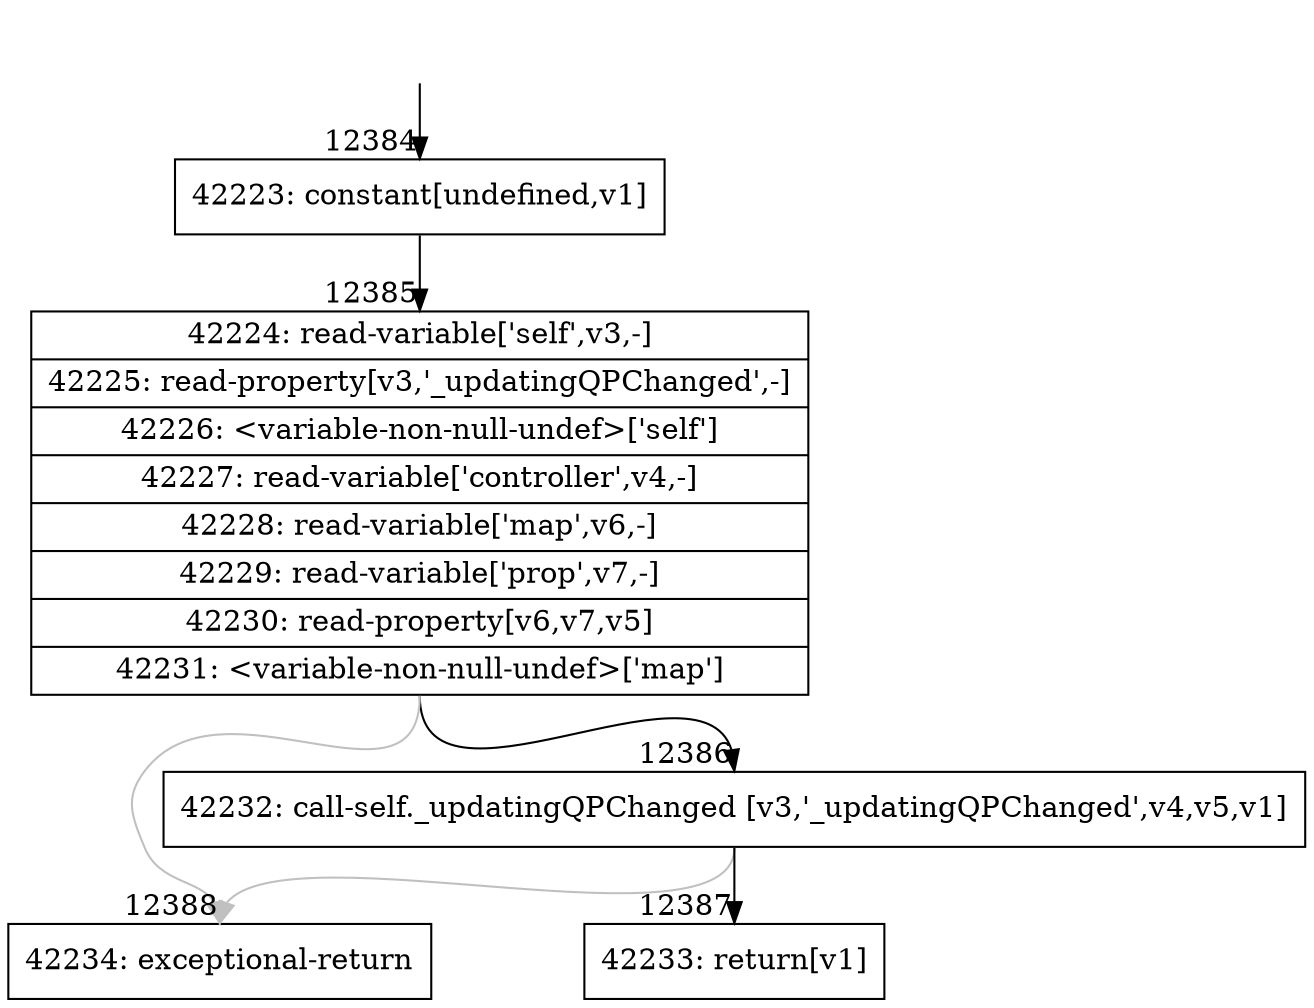 digraph {
rankdir="TD"
BB_entry1032[shape=none,label=""];
BB_entry1032 -> BB12384 [tailport=s, headport=n, headlabel="    12384"]
BB12384 [shape=record label="{42223: constant[undefined,v1]}" ] 
BB12384 -> BB12385 [tailport=s, headport=n, headlabel="      12385"]
BB12385 [shape=record label="{42224: read-variable['self',v3,-]|42225: read-property[v3,'_updatingQPChanged',-]|42226: \<variable-non-null-undef\>['self']|42227: read-variable['controller',v4,-]|42228: read-variable['map',v6,-]|42229: read-variable['prop',v7,-]|42230: read-property[v6,v7,v5]|42231: \<variable-non-null-undef\>['map']}" ] 
BB12385 -> BB12386 [tailport=s, headport=n, headlabel="      12386"]
BB12385 -> BB12388 [tailport=s, headport=n, color=gray, headlabel="      12388"]
BB12386 [shape=record label="{42232: call-self._updatingQPChanged [v3,'_updatingQPChanged',v4,v5,v1]}" ] 
BB12386 -> BB12387 [tailport=s, headport=n, headlabel="      12387"]
BB12386 -> BB12388 [tailport=s, headport=n, color=gray]
BB12387 [shape=record label="{42233: return[v1]}" ] 
BB12388 [shape=record label="{42234: exceptional-return}" ] 
//#$~ 22807
}
